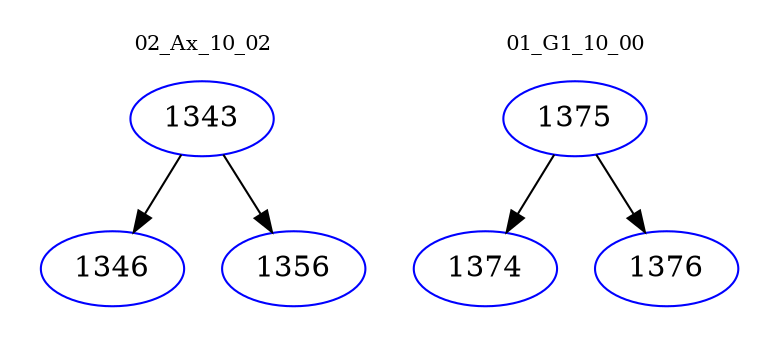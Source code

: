 digraph{
subgraph cluster_0 {
color = white
label = "02_Ax_10_02";
fontsize=10;
T0_1343 [label="1343", color="blue"]
T0_1343 -> T0_1346 [color="black"]
T0_1346 [label="1346", color="blue"]
T0_1343 -> T0_1356 [color="black"]
T0_1356 [label="1356", color="blue"]
}
subgraph cluster_1 {
color = white
label = "01_G1_10_00";
fontsize=10;
T1_1375 [label="1375", color="blue"]
T1_1375 -> T1_1374 [color="black"]
T1_1374 [label="1374", color="blue"]
T1_1375 -> T1_1376 [color="black"]
T1_1376 [label="1376", color="blue"]
}
}
